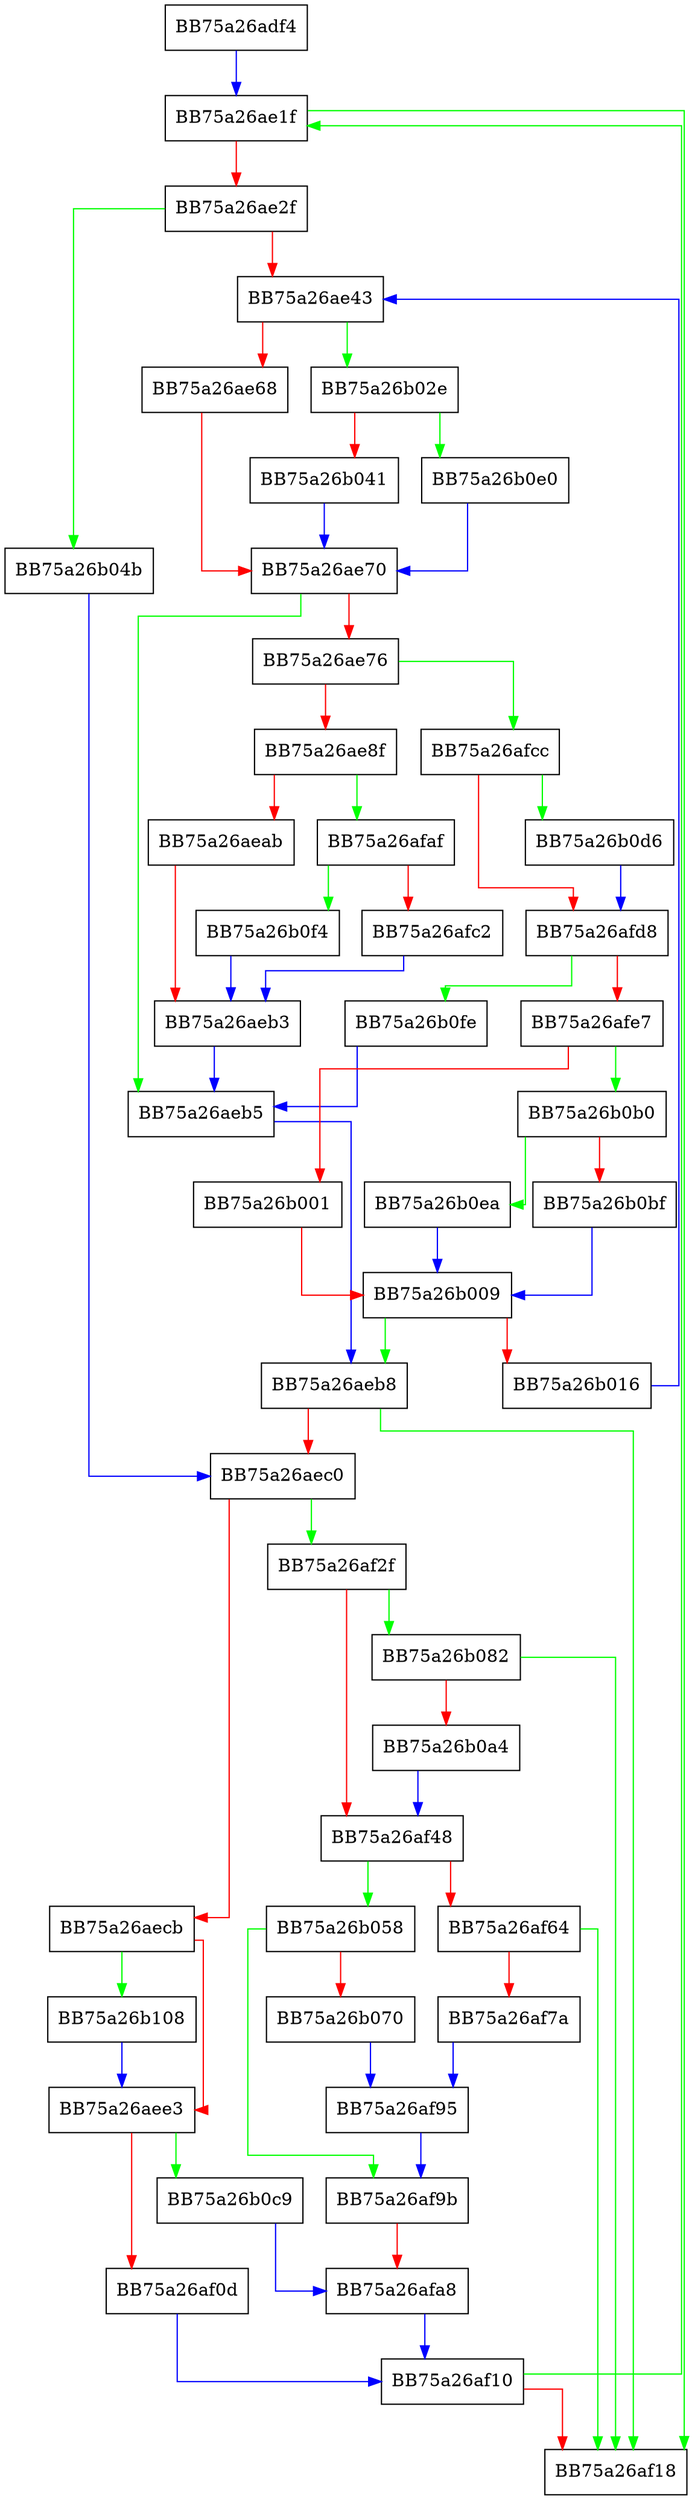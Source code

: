 digraph DecompressAligned {
  node [shape="box"];
  graph [splines=ortho];
  BB75a26adf4 -> BB75a26ae1f [color="blue"];
  BB75a26ae1f -> BB75a26af18 [color="green"];
  BB75a26ae1f -> BB75a26ae2f [color="red"];
  BB75a26ae2f -> BB75a26b04b [color="green"];
  BB75a26ae2f -> BB75a26ae43 [color="red"];
  BB75a26ae43 -> BB75a26b02e [color="green"];
  BB75a26ae43 -> BB75a26ae68 [color="red"];
  BB75a26ae68 -> BB75a26ae70 [color="red"];
  BB75a26ae70 -> BB75a26aeb5 [color="green"];
  BB75a26ae70 -> BB75a26ae76 [color="red"];
  BB75a26ae76 -> BB75a26afcc [color="green"];
  BB75a26ae76 -> BB75a26ae8f [color="red"];
  BB75a26ae8f -> BB75a26afaf [color="green"];
  BB75a26ae8f -> BB75a26aeab [color="red"];
  BB75a26aeab -> BB75a26aeb3 [color="red"];
  BB75a26aeb3 -> BB75a26aeb5 [color="blue"];
  BB75a26aeb5 -> BB75a26aeb8 [color="blue"];
  BB75a26aeb8 -> BB75a26af18 [color="green"];
  BB75a26aeb8 -> BB75a26aec0 [color="red"];
  BB75a26aec0 -> BB75a26af2f [color="green"];
  BB75a26aec0 -> BB75a26aecb [color="red"];
  BB75a26aecb -> BB75a26b108 [color="green"];
  BB75a26aecb -> BB75a26aee3 [color="red"];
  BB75a26aee3 -> BB75a26b0c9 [color="green"];
  BB75a26aee3 -> BB75a26af0d [color="red"];
  BB75a26af0d -> BB75a26af10 [color="blue"];
  BB75a26af10 -> BB75a26ae1f [color="green"];
  BB75a26af10 -> BB75a26af18 [color="red"];
  BB75a26af2f -> BB75a26b082 [color="green"];
  BB75a26af2f -> BB75a26af48 [color="red"];
  BB75a26af48 -> BB75a26b058 [color="green"];
  BB75a26af48 -> BB75a26af64 [color="red"];
  BB75a26af64 -> BB75a26af18 [color="green"];
  BB75a26af64 -> BB75a26af7a [color="red"];
  BB75a26af7a -> BB75a26af95 [color="blue"];
  BB75a26af95 -> BB75a26af9b [color="blue"];
  BB75a26af9b -> BB75a26afa8 [color="red"];
  BB75a26afa8 -> BB75a26af10 [color="blue"];
  BB75a26afaf -> BB75a26b0f4 [color="green"];
  BB75a26afaf -> BB75a26afc2 [color="red"];
  BB75a26afc2 -> BB75a26aeb3 [color="blue"];
  BB75a26afcc -> BB75a26b0d6 [color="green"];
  BB75a26afcc -> BB75a26afd8 [color="red"];
  BB75a26afd8 -> BB75a26b0fe [color="green"];
  BB75a26afd8 -> BB75a26afe7 [color="red"];
  BB75a26afe7 -> BB75a26b0b0 [color="green"];
  BB75a26afe7 -> BB75a26b001 [color="red"];
  BB75a26b001 -> BB75a26b009 [color="red"];
  BB75a26b009 -> BB75a26aeb8 [color="green"];
  BB75a26b009 -> BB75a26b016 [color="red"];
  BB75a26b016 -> BB75a26ae43 [color="blue"];
  BB75a26b02e -> BB75a26b0e0 [color="green"];
  BB75a26b02e -> BB75a26b041 [color="red"];
  BB75a26b041 -> BB75a26ae70 [color="blue"];
  BB75a26b04b -> BB75a26aec0 [color="blue"];
  BB75a26b058 -> BB75a26af9b [color="green"];
  BB75a26b058 -> BB75a26b070 [color="red"];
  BB75a26b070 -> BB75a26af95 [color="blue"];
  BB75a26b082 -> BB75a26af18 [color="green"];
  BB75a26b082 -> BB75a26b0a4 [color="red"];
  BB75a26b0a4 -> BB75a26af48 [color="blue"];
  BB75a26b0b0 -> BB75a26b0ea [color="green"];
  BB75a26b0b0 -> BB75a26b0bf [color="red"];
  BB75a26b0bf -> BB75a26b009 [color="blue"];
  BB75a26b0c9 -> BB75a26afa8 [color="blue"];
  BB75a26b0d6 -> BB75a26afd8 [color="blue"];
  BB75a26b0e0 -> BB75a26ae70 [color="blue"];
  BB75a26b0ea -> BB75a26b009 [color="blue"];
  BB75a26b0f4 -> BB75a26aeb3 [color="blue"];
  BB75a26b0fe -> BB75a26aeb5 [color="blue"];
  BB75a26b108 -> BB75a26aee3 [color="blue"];
}